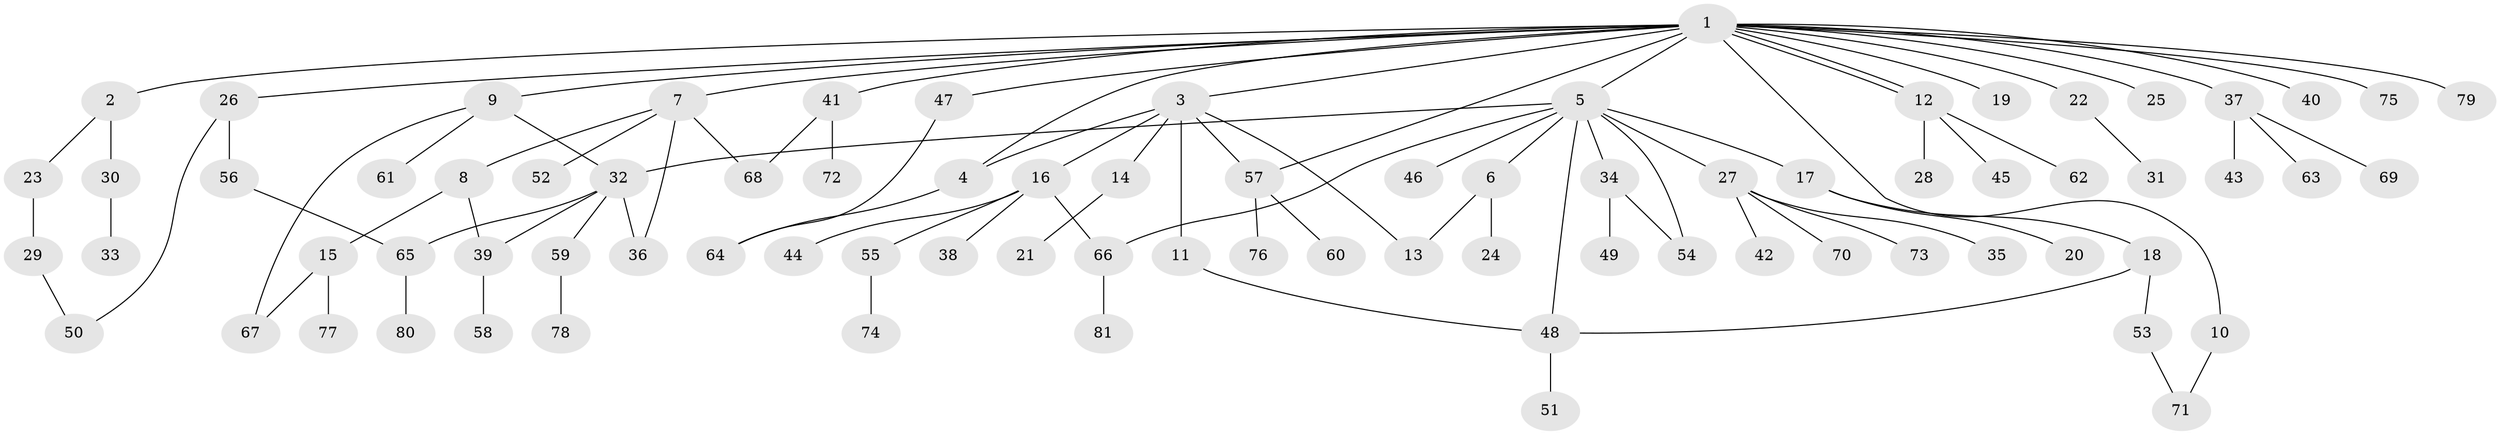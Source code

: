 // coarse degree distribution, {20: 0.020833333333333332, 3: 0.125, 7: 0.041666666666666664, 18: 0.020833333333333332, 2: 0.375, 1: 0.4166666666666667}
// Generated by graph-tools (version 1.1) at 2025/18/03/04/25 18:18:21]
// undirected, 81 vertices, 97 edges
graph export_dot {
graph [start="1"]
  node [color=gray90,style=filled];
  1;
  2;
  3;
  4;
  5;
  6;
  7;
  8;
  9;
  10;
  11;
  12;
  13;
  14;
  15;
  16;
  17;
  18;
  19;
  20;
  21;
  22;
  23;
  24;
  25;
  26;
  27;
  28;
  29;
  30;
  31;
  32;
  33;
  34;
  35;
  36;
  37;
  38;
  39;
  40;
  41;
  42;
  43;
  44;
  45;
  46;
  47;
  48;
  49;
  50;
  51;
  52;
  53;
  54;
  55;
  56;
  57;
  58;
  59;
  60;
  61;
  62;
  63;
  64;
  65;
  66;
  67;
  68;
  69;
  70;
  71;
  72;
  73;
  74;
  75;
  76;
  77;
  78;
  79;
  80;
  81;
  1 -- 2;
  1 -- 3;
  1 -- 4;
  1 -- 5;
  1 -- 7;
  1 -- 9;
  1 -- 10;
  1 -- 12;
  1 -- 12;
  1 -- 19;
  1 -- 22;
  1 -- 25;
  1 -- 26;
  1 -- 37;
  1 -- 40;
  1 -- 41;
  1 -- 47;
  1 -- 57;
  1 -- 75;
  1 -- 79;
  2 -- 23;
  2 -- 30;
  3 -- 4;
  3 -- 11;
  3 -- 13;
  3 -- 14;
  3 -- 16;
  3 -- 57;
  4 -- 64;
  5 -- 6;
  5 -- 17;
  5 -- 27;
  5 -- 32;
  5 -- 34;
  5 -- 46;
  5 -- 48;
  5 -- 54;
  5 -- 66;
  6 -- 13;
  6 -- 24;
  7 -- 8;
  7 -- 36;
  7 -- 52;
  7 -- 68;
  8 -- 15;
  8 -- 39;
  9 -- 32;
  9 -- 61;
  9 -- 67;
  10 -- 71;
  11 -- 48;
  12 -- 28;
  12 -- 45;
  12 -- 62;
  14 -- 21;
  15 -- 67;
  15 -- 77;
  16 -- 38;
  16 -- 44;
  16 -- 55;
  16 -- 66;
  17 -- 18;
  17 -- 20;
  18 -- 48;
  18 -- 53;
  22 -- 31;
  23 -- 29;
  26 -- 50;
  26 -- 56;
  27 -- 35;
  27 -- 42;
  27 -- 70;
  27 -- 73;
  29 -- 50;
  30 -- 33;
  32 -- 36;
  32 -- 39;
  32 -- 59;
  32 -- 65;
  34 -- 49;
  34 -- 54;
  37 -- 43;
  37 -- 63;
  37 -- 69;
  39 -- 58;
  41 -- 68;
  41 -- 72;
  47 -- 64;
  48 -- 51;
  53 -- 71;
  55 -- 74;
  56 -- 65;
  57 -- 60;
  57 -- 76;
  59 -- 78;
  65 -- 80;
  66 -- 81;
}

